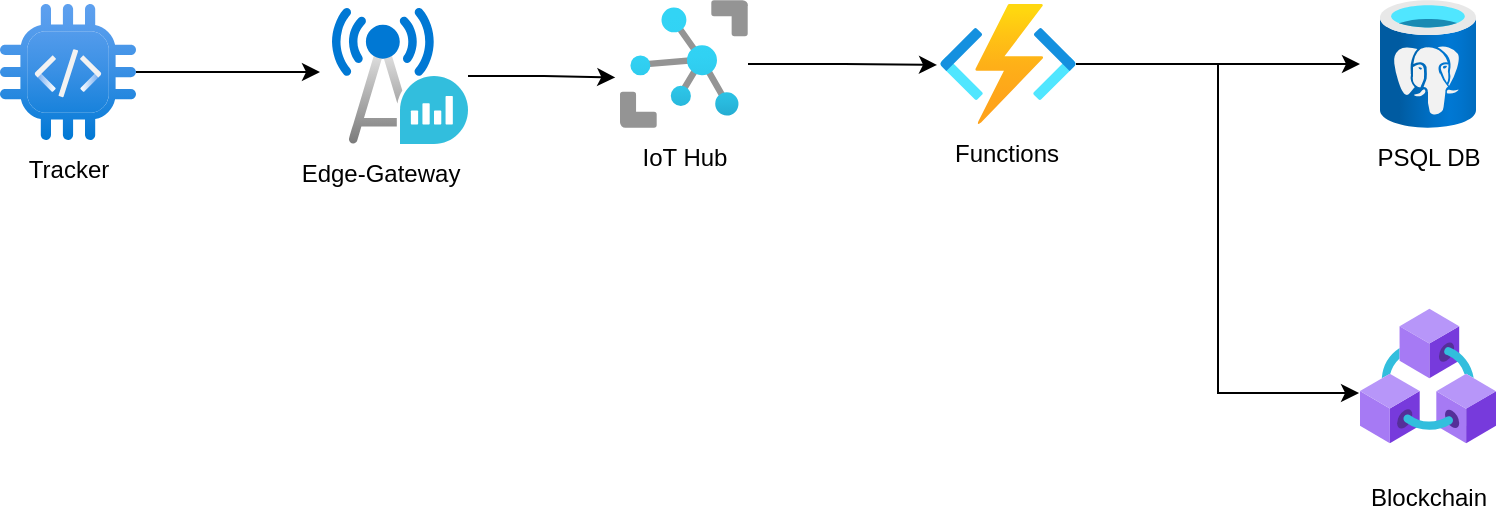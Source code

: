 <mxfile version="27.0.3">
  <diagram name="Page-1" id="RNYmdDG09AtqZu1HV84A">
    <mxGraphModel dx="1146" dy="707" grid="1" gridSize="10" guides="1" tooltips="1" connect="1" arrows="1" fold="1" page="1" pageScale="1" pageWidth="850" pageHeight="1100" math="0" shadow="0">
      <root>
        <mxCell id="0" />
        <mxCell id="1" parent="0" />
        <mxCell id="NS8NjDW7z8NgxkJJr4D1-1" value="" style="image;aspect=fixed;html=1;points=[];align=center;fontSize=12;image=img/lib/azure2/iot/IoT_Hub.svg;" parent="1" vertex="1">
          <mxGeometry x="450" y="296" width="64" height="64" as="geometry" />
        </mxCell>
        <mxCell id="Jb93CqCRCmrGKmIRv58C-4" style="edgeStyle=orthogonalEdgeStyle;rounded=0;orthogonalLoop=1;jettySize=auto;html=1;" edge="1" parent="1" source="Jb93CqCRCmrGKmIRv58C-1">
          <mxGeometry relative="1" as="geometry">
            <mxPoint x="820" y="328" as="targetPoint" />
          </mxGeometry>
        </mxCell>
        <mxCell id="Jb93CqCRCmrGKmIRv58C-1" value="" style="image;aspect=fixed;html=1;points=[];align=center;fontSize=12;image=img/lib/azure2/iot/Function_Apps.svg;" vertex="1" parent="1">
          <mxGeometry x="610" y="298" width="68" height="60" as="geometry" />
        </mxCell>
        <mxCell id="Jb93CqCRCmrGKmIRv58C-2" value="" style="image;aspect=fixed;html=1;points=[];align=center;fontSize=12;image=img/lib/azure2/databases/Azure_Database_PostgreSQL_Server.svg;" vertex="1" parent="1">
          <mxGeometry x="830" y="296" width="48" height="64" as="geometry" />
        </mxCell>
        <mxCell id="Jb93CqCRCmrGKmIRv58C-3" value="" style="image;aspect=fixed;html=1;points=[];align=center;fontSize=12;image=img/lib/azure2/blockchain/Azure_Blockchain_Service.svg;" vertex="1" parent="1">
          <mxGeometry x="820" y="450" width="68" height="68" as="geometry" />
        </mxCell>
        <mxCell id="Jb93CqCRCmrGKmIRv58C-5" style="edgeStyle=orthogonalEdgeStyle;rounded=0;orthogonalLoop=1;jettySize=auto;html=1;entryX=-0.007;entryY=0.625;entryDx=0;entryDy=0;entryPerimeter=0;" edge="1" parent="1" source="Jb93CqCRCmrGKmIRv58C-1" target="Jb93CqCRCmrGKmIRv58C-3">
          <mxGeometry relative="1" as="geometry" />
        </mxCell>
        <mxCell id="Jb93CqCRCmrGKmIRv58C-6" style="edgeStyle=orthogonalEdgeStyle;rounded=0;orthogonalLoop=1;jettySize=auto;html=1;entryX=-0.022;entryY=0.508;entryDx=0;entryDy=0;entryPerimeter=0;" edge="1" parent="1" source="NS8NjDW7z8NgxkJJr4D1-1" target="Jb93CqCRCmrGKmIRv58C-1">
          <mxGeometry relative="1" as="geometry" />
        </mxCell>
        <mxCell id="Jb93CqCRCmrGKmIRv58C-7" value="IoT Hub" style="text;html=1;align=center;verticalAlign=middle;resizable=0;points=[];autosize=1;strokeColor=none;fillColor=none;" vertex="1" parent="1">
          <mxGeometry x="447" y="360" width="70" height="30" as="geometry" />
        </mxCell>
        <mxCell id="Jb93CqCRCmrGKmIRv58C-8" value="Functions" style="text;html=1;align=center;verticalAlign=middle;resizable=0;points=[];autosize=1;strokeColor=none;fillColor=none;" vertex="1" parent="1">
          <mxGeometry x="603" y="358" width="80" height="30" as="geometry" />
        </mxCell>
        <mxCell id="Jb93CqCRCmrGKmIRv58C-9" value="PSQL DB" style="text;html=1;align=center;verticalAlign=middle;resizable=0;points=[];autosize=1;strokeColor=none;fillColor=none;" vertex="1" parent="1">
          <mxGeometry x="814" y="360" width="80" height="30" as="geometry" />
        </mxCell>
        <mxCell id="Jb93CqCRCmrGKmIRv58C-10" value="Blockchain" style="text;html=1;align=center;verticalAlign=middle;resizable=0;points=[];autosize=1;strokeColor=none;fillColor=none;" vertex="1" parent="1">
          <mxGeometry x="814" y="530" width="80" height="30" as="geometry" />
        </mxCell>
        <mxCell id="Jb93CqCRCmrGKmIRv58C-17" style="edgeStyle=orthogonalEdgeStyle;rounded=0;orthogonalLoop=1;jettySize=auto;html=1;" edge="1" parent="1" source="Jb93CqCRCmrGKmIRv58C-11">
          <mxGeometry relative="1" as="geometry">
            <mxPoint x="300" y="332" as="targetPoint" />
          </mxGeometry>
        </mxCell>
        <mxCell id="Jb93CqCRCmrGKmIRv58C-11" value="" style="image;aspect=fixed;html=1;points=[];align=center;fontSize=12;image=img/lib/azure2/other/Defender_Programable_Board.svg;" vertex="1" parent="1">
          <mxGeometry x="140" y="298" width="68" height="68" as="geometry" />
        </mxCell>
        <mxCell id="Jb93CqCRCmrGKmIRv58C-13" value="Edge-Gateway" style="text;html=1;align=center;verticalAlign=middle;resizable=0;points=[];autosize=1;strokeColor=none;fillColor=none;" vertex="1" parent="1">
          <mxGeometry x="280" y="368" width="100" height="30" as="geometry" />
        </mxCell>
        <mxCell id="Jb93CqCRCmrGKmIRv58C-14" value="" style="image;aspect=fixed;html=1;points=[];align=center;fontSize=12;image=img/lib/azure2/hybrid_multicloud/Azure_Operator_Insights.svg;" vertex="1" parent="1">
          <mxGeometry x="306" y="300" width="68" height="68" as="geometry" />
        </mxCell>
        <mxCell id="Jb93CqCRCmrGKmIRv58C-15" style="edgeStyle=orthogonalEdgeStyle;rounded=0;orthogonalLoop=1;jettySize=auto;html=1;entryX=-0.037;entryY=0.605;entryDx=0;entryDy=0;entryPerimeter=0;" edge="1" parent="1" source="Jb93CqCRCmrGKmIRv58C-14" target="NS8NjDW7z8NgxkJJr4D1-1">
          <mxGeometry relative="1" as="geometry" />
        </mxCell>
        <mxCell id="Jb93CqCRCmrGKmIRv58C-16" value="Tracker" style="text;html=1;align=center;verticalAlign=middle;resizable=0;points=[];autosize=1;strokeColor=none;fillColor=none;" vertex="1" parent="1">
          <mxGeometry x="144" y="366" width="60" height="30" as="geometry" />
        </mxCell>
      </root>
    </mxGraphModel>
  </diagram>
</mxfile>
